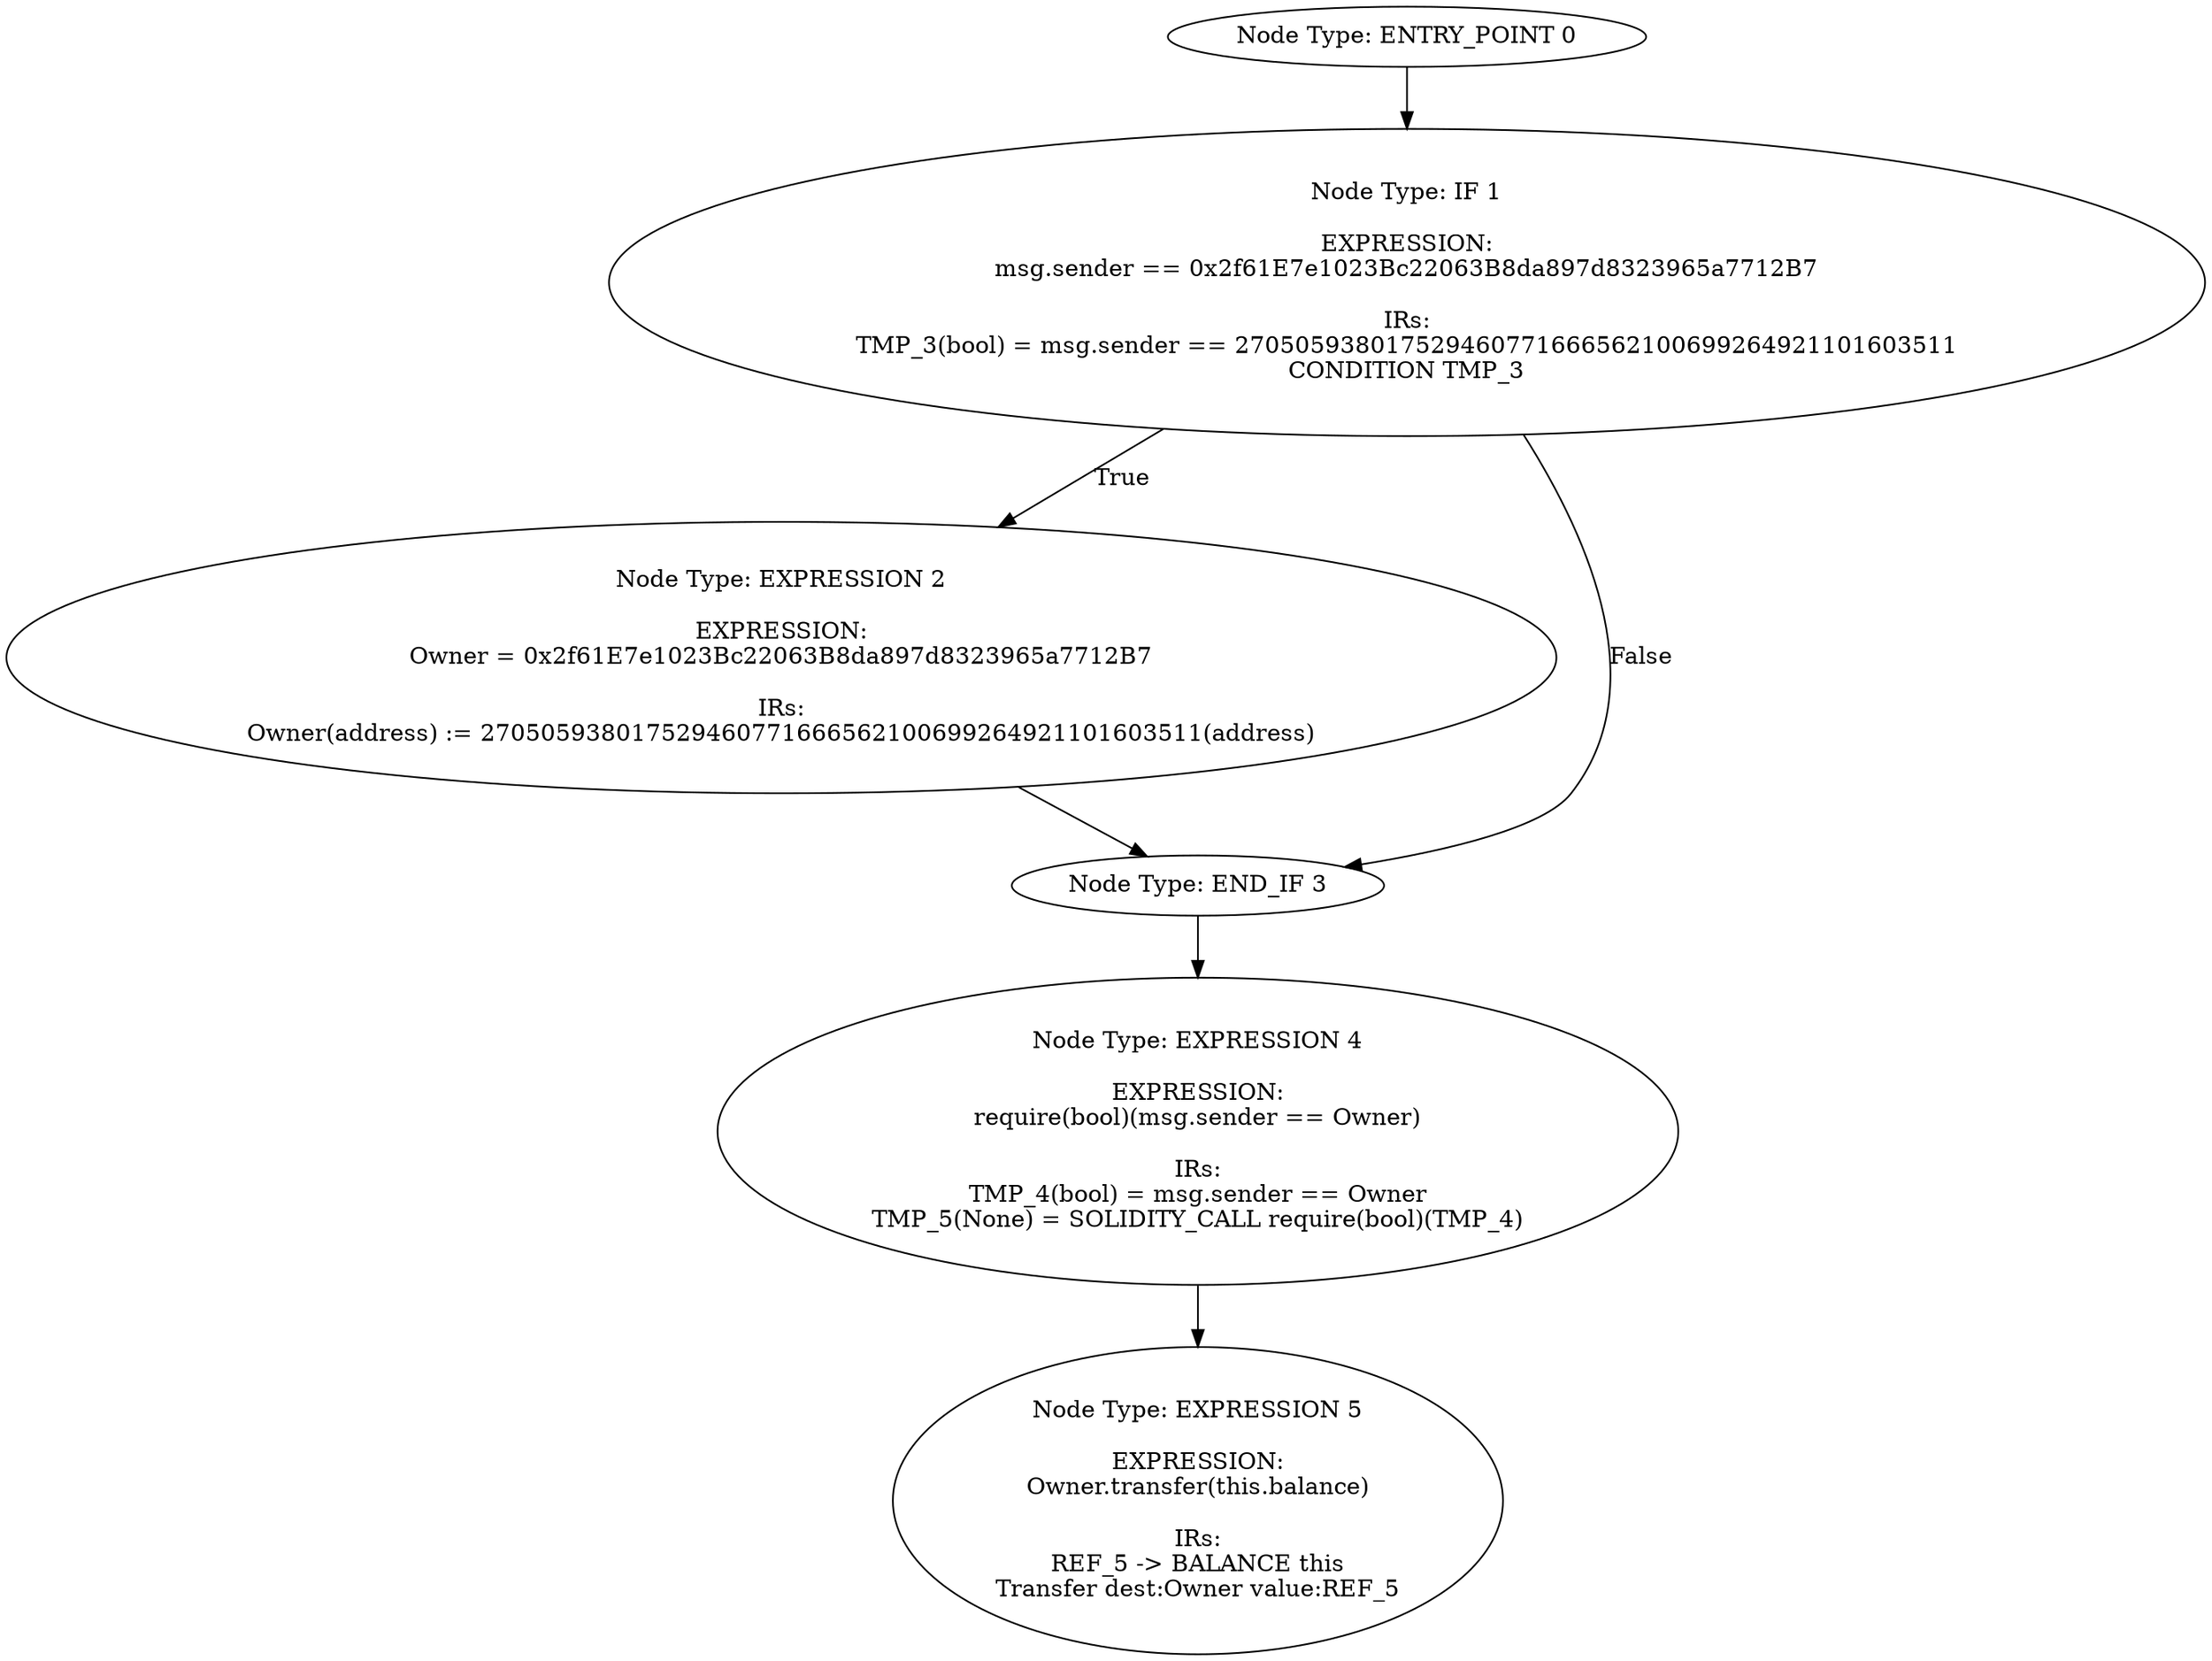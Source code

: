 digraph{
0[label="Node Type: ENTRY_POINT 0
"];
0->1;
1[label="Node Type: IF 1

EXPRESSION:
msg.sender == 0x2f61E7e1023Bc22063B8da897d8323965a7712B7

IRs:
TMP_3(bool) = msg.sender == 270505938017529460771666562100699264921101603511
CONDITION TMP_3"];
1->2[label="True"];
1->3[label="False"];
2[label="Node Type: EXPRESSION 2

EXPRESSION:
Owner = 0x2f61E7e1023Bc22063B8da897d8323965a7712B7

IRs:
Owner(address) := 270505938017529460771666562100699264921101603511(address)"];
2->3;
3[label="Node Type: END_IF 3
"];
3->4;
4[label="Node Type: EXPRESSION 4

EXPRESSION:
require(bool)(msg.sender == Owner)

IRs:
TMP_4(bool) = msg.sender == Owner
TMP_5(None) = SOLIDITY_CALL require(bool)(TMP_4)"];
4->5;
5[label="Node Type: EXPRESSION 5

EXPRESSION:
Owner.transfer(this.balance)

IRs:
REF_5 -> BALANCE this
Transfer dest:Owner value:REF_5"];
}
